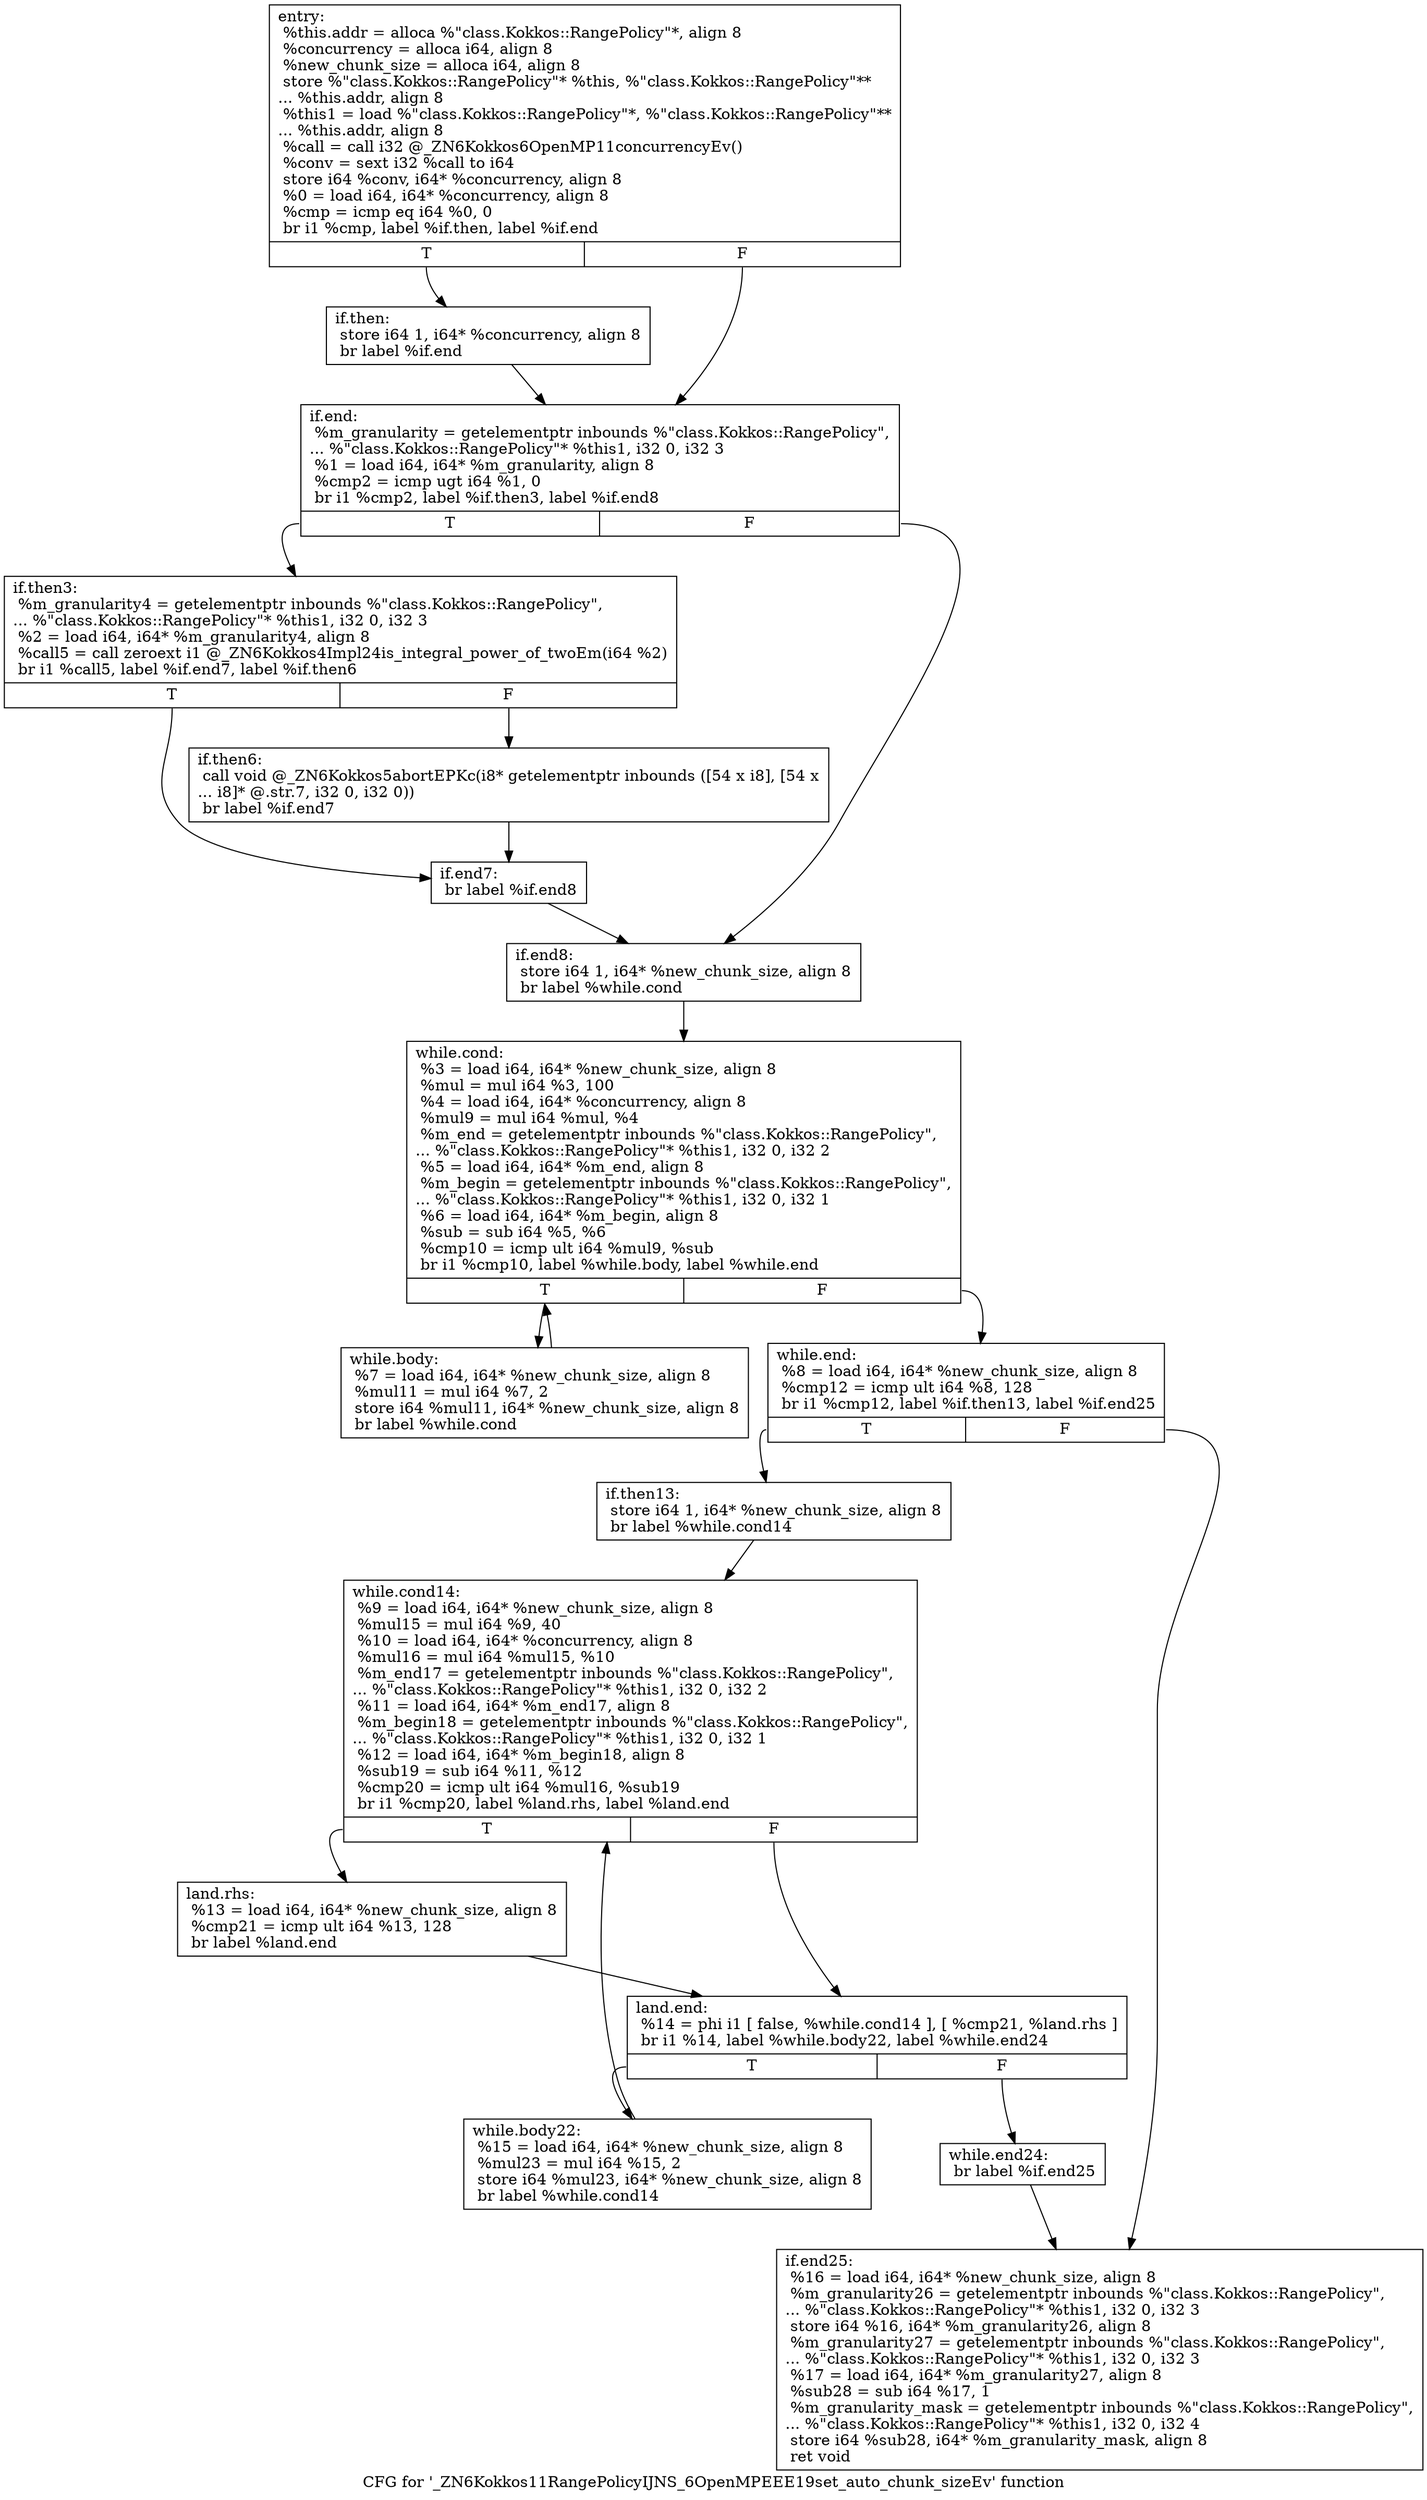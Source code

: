 digraph "CFG for '_ZN6Kokkos11RangePolicyIJNS_6OpenMPEEE19set_auto_chunk_sizeEv' function" {
	label="CFG for '_ZN6Kokkos11RangePolicyIJNS_6OpenMPEEE19set_auto_chunk_sizeEv' function";

	Node0x5e76a40 [shape=record,label="{entry:\l  %this.addr = alloca %\"class.Kokkos::RangePolicy\"*, align 8\l  %concurrency = alloca i64, align 8\l  %new_chunk_size = alloca i64, align 8\l  store %\"class.Kokkos::RangePolicy\"* %this, %\"class.Kokkos::RangePolicy\"**\l... %this.addr, align 8\l  %this1 = load %\"class.Kokkos::RangePolicy\"*, %\"class.Kokkos::RangePolicy\"**\l... %this.addr, align 8\l  %call = call i32 @_ZN6Kokkos6OpenMP11concurrencyEv()\l  %conv = sext i32 %call to i64\l  store i64 %conv, i64* %concurrency, align 8\l  %0 = load i64, i64* %concurrency, align 8\l  %cmp = icmp eq i64 %0, 0\l  br i1 %cmp, label %if.then, label %if.end\l|{<s0>T|<s1>F}}"];
	Node0x5e76a40:s0 -> Node0x5e78080;
	Node0x5e76a40:s1 -> Node0x5e78150;
	Node0x5e78080 [shape=record,label="{if.then:                                          \l  store i64 1, i64* %concurrency, align 8\l  br label %if.end\l}"];
	Node0x5e78080 -> Node0x5e78150;
	Node0x5e78150 [shape=record,label="{if.end:                                           \l  %m_granularity = getelementptr inbounds %\"class.Kokkos::RangePolicy\",\l... %\"class.Kokkos::RangePolicy\"* %this1, i32 0, i32 3\l  %1 = load i64, i64* %m_granularity, align 8\l  %cmp2 = icmp ugt i64 %1, 0\l  br i1 %cmp2, label %if.then3, label %if.end8\l|{<s0>T|<s1>F}}"];
	Node0x5e78150:s0 -> Node0x5e779c0;
	Node0x5e78150:s1 -> Node0x5e78600;
	Node0x5e779c0 [shape=record,label="{if.then3:                                         \l  %m_granularity4 = getelementptr inbounds %\"class.Kokkos::RangePolicy\",\l... %\"class.Kokkos::RangePolicy\"* %this1, i32 0, i32 3\l  %2 = load i64, i64* %m_granularity4, align 8\l  %call5 = call zeroext i1 @_ZN6Kokkos4Impl24is_integral_power_of_twoEm(i64 %2)\l  br i1 %call5, label %if.end7, label %if.then6\l|{<s0>T|<s1>F}}"];
	Node0x5e779c0:s0 -> Node0x5e78ae0;
	Node0x5e779c0:s1 -> Node0x5e78bb0;
	Node0x5e78bb0 [shape=record,label="{if.then6:                                         \l  call void @_ZN6Kokkos5abortEPKc(i8* getelementptr inbounds ([54 x i8], [54 x\l... i8]* @.str.7, i32 0, i32 0))\l  br label %if.end7\l}"];
	Node0x5e78bb0 -> Node0x5e78ae0;
	Node0x5e78ae0 [shape=record,label="{if.end7:                                          \l  br label %if.end8\l}"];
	Node0x5e78ae0 -> Node0x5e78600;
	Node0x5e78600 [shape=record,label="{if.end8:                                          \l  store i64 1, i64* %new_chunk_size, align 8\l  br label %while.cond\l}"];
	Node0x5e78600 -> Node0x5e79090;
	Node0x5e79090 [shape=record,label="{while.cond:                                       \l  %3 = load i64, i64* %new_chunk_size, align 8\l  %mul = mul i64 %3, 100\l  %4 = load i64, i64* %concurrency, align 8\l  %mul9 = mul i64 %mul, %4\l  %m_end = getelementptr inbounds %\"class.Kokkos::RangePolicy\",\l... %\"class.Kokkos::RangePolicy\"* %this1, i32 0, i32 2\l  %5 = load i64, i64* %m_end, align 8\l  %m_begin = getelementptr inbounds %\"class.Kokkos::RangePolicy\",\l... %\"class.Kokkos::RangePolicy\"* %this1, i32 0, i32 1\l  %6 = load i64, i64* %m_begin, align 8\l  %sub = sub i64 %5, %6\l  %cmp10 = icmp ult i64 %mul9, %sub\l  br i1 %cmp10, label %while.body, label %while.end\l|{<s0>T|<s1>F}}"];
	Node0x5e79090:s0 -> Node0x5e784f0;
	Node0x5e79090:s1 -> Node0x5e785a0;
	Node0x5e784f0 [shape=record,label="{while.body:                                       \l  %7 = load i64, i64* %new_chunk_size, align 8\l  %mul11 = mul i64 %7, 2\l  store i64 %mul11, i64* %new_chunk_size, align 8\l  br label %while.cond\l}"];
	Node0x5e784f0 -> Node0x5e79090;
	Node0x5e785a0 [shape=record,label="{while.end:                                        \l  %8 = load i64, i64* %new_chunk_size, align 8\l  %cmp12 = icmp ult i64 %8, 128\l  br i1 %cmp12, label %if.then13, label %if.end25\l|{<s0>T|<s1>F}}"];
	Node0x5e785a0:s0 -> Node0x5e79260;
	Node0x5e785a0:s1 -> Node0x5e79da0;
	Node0x5e79260 [shape=record,label="{if.then13:                                        \l  store i64 1, i64* %new_chunk_size, align 8\l  br label %while.cond14\l}"];
	Node0x5e79260 -> Node0x5e79f90;
	Node0x5e79f90 [shape=record,label="{while.cond14:                                     \l  %9 = load i64, i64* %new_chunk_size, align 8\l  %mul15 = mul i64 %9, 40\l  %10 = load i64, i64* %concurrency, align 8\l  %mul16 = mul i64 %mul15, %10\l  %m_end17 = getelementptr inbounds %\"class.Kokkos::RangePolicy\",\l... %\"class.Kokkos::RangePolicy\"* %this1, i32 0, i32 2\l  %11 = load i64, i64* %m_end17, align 8\l  %m_begin18 = getelementptr inbounds %\"class.Kokkos::RangePolicy\",\l... %\"class.Kokkos::RangePolicy\"* %this1, i32 0, i32 1\l  %12 = load i64, i64* %m_begin18, align 8\l  %sub19 = sub i64 %11, %12\l  %cmp20 = icmp ult i64 %mul16, %sub19\l  br i1 %cmp20, label %land.rhs, label %land.end\l|{<s0>T|<s1>F}}"];
	Node0x5e79f90:s0 -> Node0x5e7a560;
	Node0x5e79f90:s1 -> Node0x5e7a640;
	Node0x5e7a560 [shape=record,label="{land.rhs:                                         \l  %13 = load i64, i64* %new_chunk_size, align 8\l  %cmp21 = icmp ult i64 %13, 128\l  br label %land.end\l}"];
	Node0x5e7a560 -> Node0x5e7a640;
	Node0x5e7a640 [shape=record,label="{land.end:                                         \l  %14 = phi i1 [ false, %while.cond14 ], [ %cmp21, %land.rhs ]\l  br i1 %14, label %while.body22, label %while.end24\l|{<s0>T|<s1>F}}"];
	Node0x5e7a640:s0 -> Node0x5e7a940;
	Node0x5e7a640:s1 -> Node0x5e7a9c0;
	Node0x5e7a940 [shape=record,label="{while.body22:                                     \l  %15 = load i64, i64* %new_chunk_size, align 8\l  %mul23 = mul i64 %15, 2\l  store i64 %mul23, i64* %new_chunk_size, align 8\l  br label %while.cond14\l}"];
	Node0x5e7a940 -> Node0x5e79f90;
	Node0x5e7a9c0 [shape=record,label="{while.end24:                                      \l  br label %if.end25\l}"];
	Node0x5e7a9c0 -> Node0x5e79da0;
	Node0x5e79da0 [shape=record,label="{if.end25:                                         \l  %16 = load i64, i64* %new_chunk_size, align 8\l  %m_granularity26 = getelementptr inbounds %\"class.Kokkos::RangePolicy\",\l... %\"class.Kokkos::RangePolicy\"* %this1, i32 0, i32 3\l  store i64 %16, i64* %m_granularity26, align 8\l  %m_granularity27 = getelementptr inbounds %\"class.Kokkos::RangePolicy\",\l... %\"class.Kokkos::RangePolicy\"* %this1, i32 0, i32 3\l  %17 = load i64, i64* %m_granularity27, align 8\l  %sub28 = sub i64 %17, 1\l  %m_granularity_mask = getelementptr inbounds %\"class.Kokkos::RangePolicy\",\l... %\"class.Kokkos::RangePolicy\"* %this1, i32 0, i32 4\l  store i64 %sub28, i64* %m_granularity_mask, align 8\l  ret void\l}"];
}
